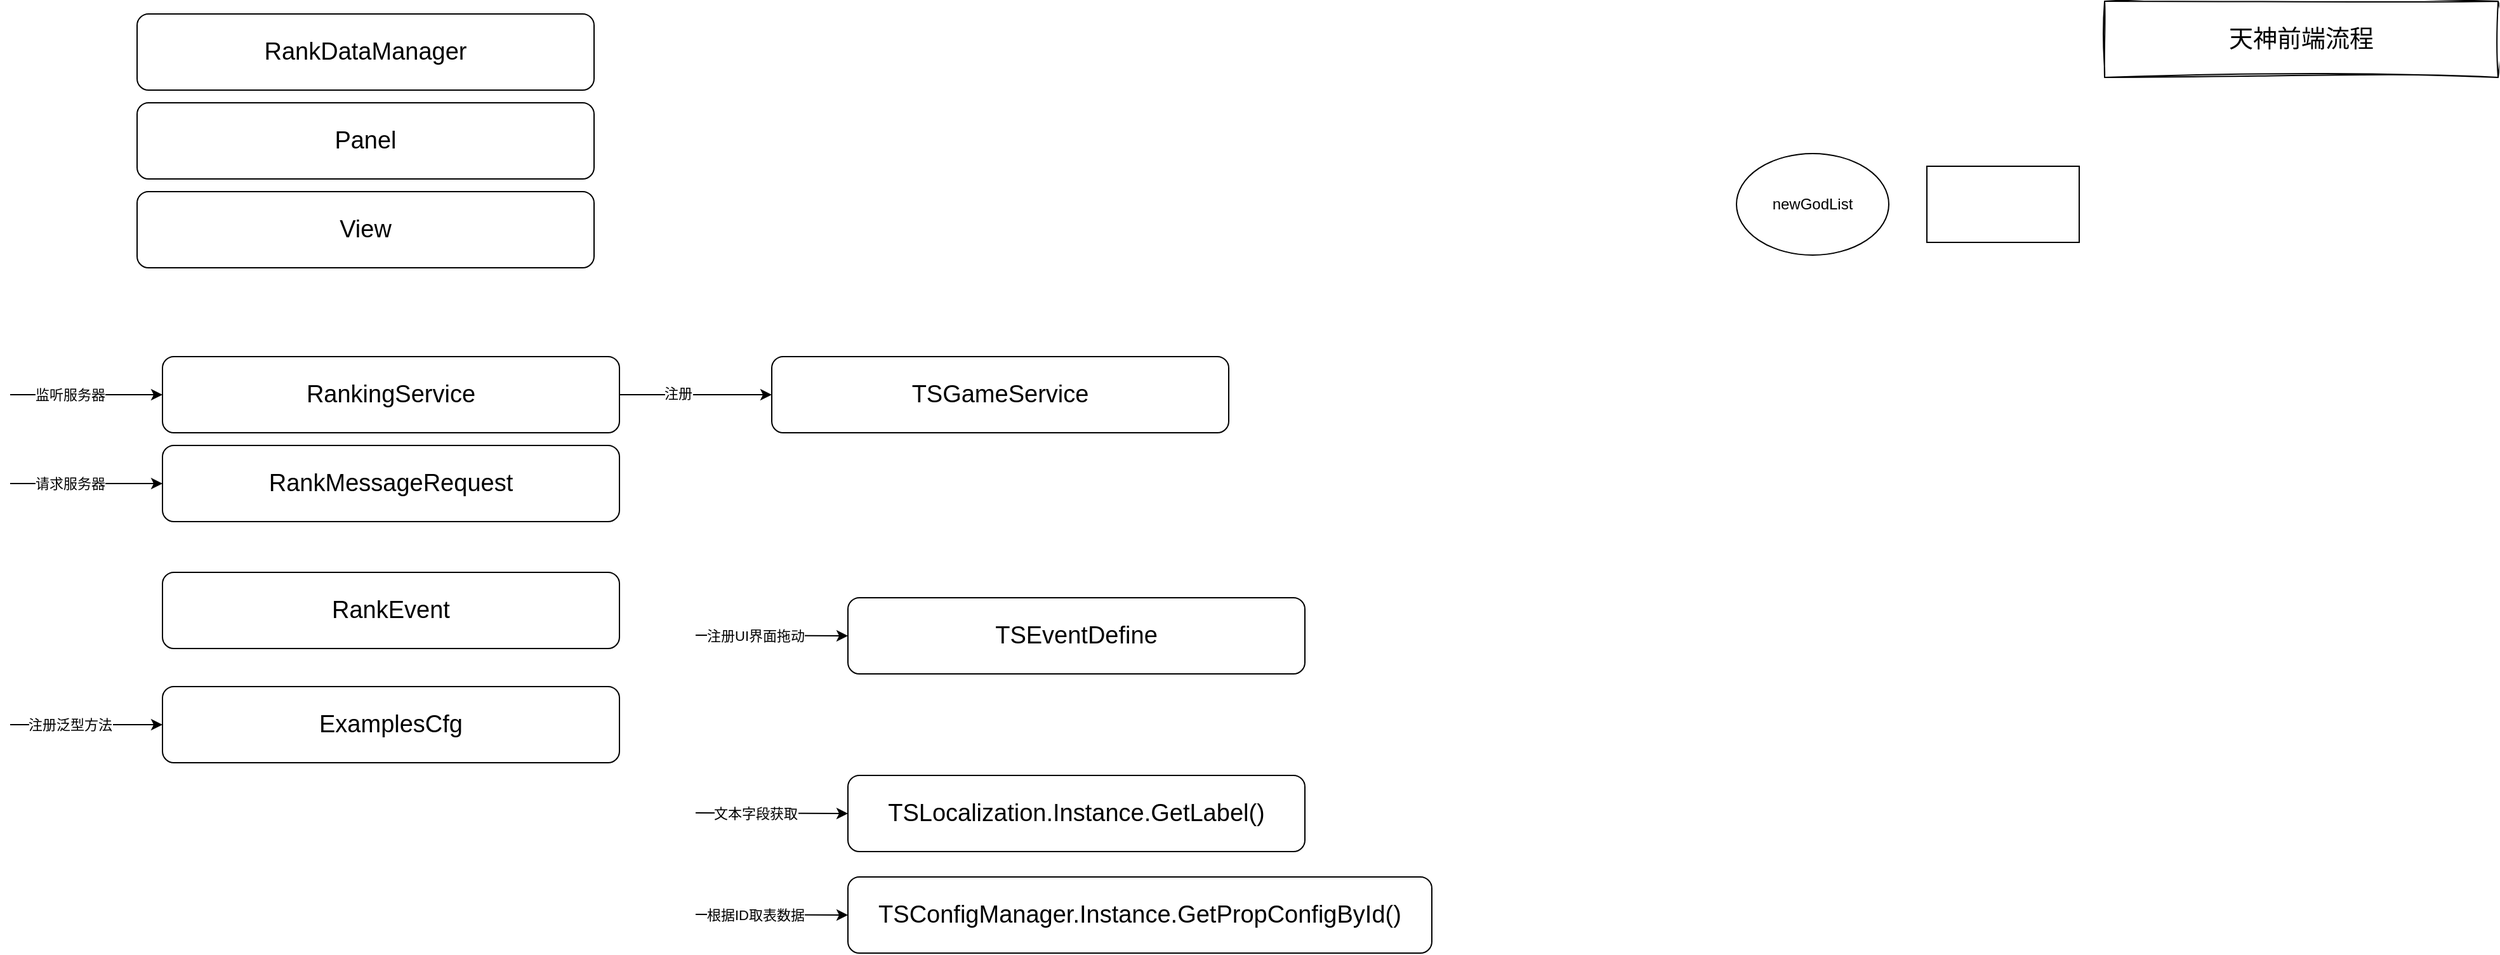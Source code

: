 <mxfile version="21.7.5" type="device">
  <diagram name="第 1 页" id="xw9rmRMVfsjoRQawxL_X">
    <mxGraphModel dx="1418" dy="748" grid="1" gridSize="10" guides="1" tooltips="1" connect="1" arrows="1" fold="1" page="1" pageScale="1" pageWidth="1169" pageHeight="827" math="0" shadow="0">
      <root>
        <mxCell id="0" />
        <mxCell id="1" parent="0" />
        <mxCell id="RehT4rrizof0umP3O2hm-1" value="Panel" style="rounded=1;whiteSpace=wrap;html=1;fontSize=19;" parent="1" vertex="1">
          <mxGeometry x="120" y="110" width="360" height="60" as="geometry" />
        </mxCell>
        <mxCell id="RehT4rrizof0umP3O2hm-2" value="View" style="rounded=1;whiteSpace=wrap;html=1;fontSize=19;" parent="1" vertex="1">
          <mxGeometry x="120" y="180" width="360" height="60" as="geometry" />
        </mxCell>
        <mxCell id="RehT4rrizof0umP3O2hm-4" value="RankEvent" style="rounded=1;whiteSpace=wrap;html=1;fontSize=19;" parent="1" vertex="1">
          <mxGeometry x="140" y="480" width="360" height="60" as="geometry" />
        </mxCell>
        <mxCell id="RehT4rrizof0umP3O2hm-9" style="edgeStyle=orthogonalEdgeStyle;rounded=0;orthogonalLoop=1;jettySize=auto;html=1;exitX=1;exitY=0.5;exitDx=0;exitDy=0;entryX=0;entryY=0.5;entryDx=0;entryDy=0;" parent="1" source="RehT4rrizof0umP3O2hm-5" target="RehT4rrizof0umP3O2hm-8" edge="1">
          <mxGeometry relative="1" as="geometry" />
        </mxCell>
        <mxCell id="RehT4rrizof0umP3O2hm-10" value="注册" style="edgeLabel;html=1;align=center;verticalAlign=middle;resizable=0;points=[];" parent="RehT4rrizof0umP3O2hm-9" vertex="1" connectable="0">
          <mxGeometry x="-0.233" y="1" relative="1" as="geometry">
            <mxPoint as="offset" />
          </mxGeometry>
        </mxCell>
        <mxCell id="RehT4rrizof0umP3O2hm-5" value="RankingService" style="rounded=1;whiteSpace=wrap;html=1;fontSize=19;" parent="1" vertex="1">
          <mxGeometry x="140" y="310" width="360" height="60" as="geometry" />
        </mxCell>
        <mxCell id="RehT4rrizof0umP3O2hm-6" value="RankDataManager" style="rounded=1;whiteSpace=wrap;html=1;fontSize=19;" parent="1" vertex="1">
          <mxGeometry x="120" y="40" width="360" height="60" as="geometry" />
        </mxCell>
        <mxCell id="RehT4rrizof0umP3O2hm-7" value="RankMessageRequest" style="rounded=1;whiteSpace=wrap;html=1;fontSize=19;" parent="1" vertex="1">
          <mxGeometry x="140" y="380" width="360" height="60" as="geometry" />
        </mxCell>
        <mxCell id="RehT4rrizof0umP3O2hm-8" value="TSGameService" style="rounded=1;whiteSpace=wrap;html=1;fontSize=19;" parent="1" vertex="1">
          <mxGeometry x="620" y="310" width="360" height="60" as="geometry" />
        </mxCell>
        <mxCell id="RehT4rrizof0umP3O2hm-11" value="" style="endArrow=classic;html=1;rounded=0;" parent="1" target="RehT4rrizof0umP3O2hm-5" edge="1">
          <mxGeometry width="50" height="50" relative="1" as="geometry">
            <mxPoint x="20" y="340" as="sourcePoint" />
            <mxPoint x="400" y="230" as="targetPoint" />
          </mxGeometry>
        </mxCell>
        <mxCell id="RehT4rrizof0umP3O2hm-12" value="监听服务器" style="edgeLabel;html=1;align=center;verticalAlign=middle;resizable=0;points=[];" parent="RehT4rrizof0umP3O2hm-11" vertex="1" connectable="0">
          <mxGeometry x="-0.222" relative="1" as="geometry">
            <mxPoint as="offset" />
          </mxGeometry>
        </mxCell>
        <mxCell id="RehT4rrizof0umP3O2hm-13" value="" style="endArrow=classic;html=1;rounded=0;" parent="1" target="RehT4rrizof0umP3O2hm-7" edge="1">
          <mxGeometry width="50" height="50" relative="1" as="geometry">
            <mxPoint x="20" y="410" as="sourcePoint" />
            <mxPoint x="140" y="410" as="targetPoint" />
          </mxGeometry>
        </mxCell>
        <mxCell id="RehT4rrizof0umP3O2hm-14" value="请求服务器" style="edgeLabel;html=1;align=center;verticalAlign=middle;resizable=0;points=[];" parent="RehT4rrizof0umP3O2hm-13" vertex="1" connectable="0">
          <mxGeometry x="-0.222" relative="1" as="geometry">
            <mxPoint as="offset" />
          </mxGeometry>
        </mxCell>
        <mxCell id="EBV0RJ19OaALPwJxTTmw-1" value="TSEventDefine" style="rounded=1;whiteSpace=wrap;html=1;fontSize=19;" parent="1" vertex="1">
          <mxGeometry x="680" y="500" width="360" height="60" as="geometry" />
        </mxCell>
        <mxCell id="EBV0RJ19OaALPwJxTTmw-2" value="" style="endArrow=classic;html=1;rounded=0;entryX=0;entryY=0.5;entryDx=0;entryDy=0;" parent="1" target="EBV0RJ19OaALPwJxTTmw-1" edge="1">
          <mxGeometry width="50" height="50" relative="1" as="geometry">
            <mxPoint x="560" y="529.5" as="sourcePoint" />
            <mxPoint x="680" y="529.5" as="targetPoint" />
          </mxGeometry>
        </mxCell>
        <mxCell id="EBV0RJ19OaALPwJxTTmw-3" value="注册UI界面拖动" style="edgeLabel;html=1;align=center;verticalAlign=middle;resizable=0;points=[];" parent="EBV0RJ19OaALPwJxTTmw-2" vertex="1" connectable="0">
          <mxGeometry x="-0.222" relative="1" as="geometry">
            <mxPoint as="offset" />
          </mxGeometry>
        </mxCell>
        <mxCell id="HImNNbLl8Bjn9Nicf1k5-2" value="TSLocalization.Instance.GetLabel()" style="rounded=1;whiteSpace=wrap;html=1;fontSize=19;" parent="1" vertex="1">
          <mxGeometry x="680" y="640" width="360" height="60" as="geometry" />
        </mxCell>
        <mxCell id="HImNNbLl8Bjn9Nicf1k5-3" value="" style="endArrow=classic;html=1;rounded=0;entryX=0;entryY=0.5;entryDx=0;entryDy=0;" parent="1" target="HImNNbLl8Bjn9Nicf1k5-2" edge="1">
          <mxGeometry width="50" height="50" relative="1" as="geometry">
            <mxPoint x="560" y="669.5" as="sourcePoint" />
            <mxPoint x="680" y="670" as="targetPoint" />
          </mxGeometry>
        </mxCell>
        <mxCell id="HImNNbLl8Bjn9Nicf1k5-4" value="文本字段获取" style="edgeLabel;html=1;align=center;verticalAlign=middle;resizable=0;points=[];" parent="HImNNbLl8Bjn9Nicf1k5-3" vertex="1" connectable="0">
          <mxGeometry x="-0.222" relative="1" as="geometry">
            <mxPoint as="offset" />
          </mxGeometry>
        </mxCell>
        <mxCell id="HImNNbLl8Bjn9Nicf1k5-7" value="TSConfigManager.Instance.GetPropConfigById()" style="rounded=1;whiteSpace=wrap;html=1;fontSize=19;" parent="1" vertex="1">
          <mxGeometry x="680" y="720" width="460" height="60" as="geometry" />
        </mxCell>
        <mxCell id="HImNNbLl8Bjn9Nicf1k5-8" value="" style="endArrow=classic;html=1;rounded=0;entryX=0;entryY=0.5;entryDx=0;entryDy=0;" parent="1" target="HImNNbLl8Bjn9Nicf1k5-7" edge="1">
          <mxGeometry width="50" height="50" relative="1" as="geometry">
            <mxPoint x="560" y="749.5" as="sourcePoint" />
            <mxPoint x="680" y="750" as="targetPoint" />
          </mxGeometry>
        </mxCell>
        <mxCell id="HImNNbLl8Bjn9Nicf1k5-9" value="根据ID取表数据" style="edgeLabel;html=1;align=center;verticalAlign=middle;resizable=0;points=[];" parent="HImNNbLl8Bjn9Nicf1k5-8" vertex="1" connectable="0">
          <mxGeometry x="-0.222" relative="1" as="geometry">
            <mxPoint as="offset" />
          </mxGeometry>
        </mxCell>
        <mxCell id="HImNNbLl8Bjn9Nicf1k5-10" value="天神前端流程" style="text;html=1;align=center;verticalAlign=middle;whiteSpace=wrap;rounded=0;fillColor=default;strokeColor=default;glass=0;sketch=1;curveFitting=1;jiggle=2;fontSize=19;" parent="1" vertex="1">
          <mxGeometry x="1670" y="30" width="310" height="60" as="geometry" />
        </mxCell>
        <mxCell id="HImNNbLl8Bjn9Nicf1k5-11" value="" style="rounded=0;whiteSpace=wrap;html=1;" parent="1" vertex="1">
          <mxGeometry x="1530" y="160" width="120" height="60" as="geometry" />
        </mxCell>
        <mxCell id="HImNNbLl8Bjn9Nicf1k5-12" value="newGodList" style="ellipse;whiteSpace=wrap;html=1;" parent="1" vertex="1">
          <mxGeometry x="1380" y="150" width="120" height="80" as="geometry" />
        </mxCell>
        <mxCell id="1mJV6rtV_YWxwyMlmSa9-5" value="ExamplesCfg" style="rounded=1;whiteSpace=wrap;html=1;fontSize=19;" vertex="1" parent="1">
          <mxGeometry x="140" y="570" width="360" height="60" as="geometry" />
        </mxCell>
        <mxCell id="1mJV6rtV_YWxwyMlmSa9-6" value="" style="endArrow=classic;html=1;rounded=0;" edge="1" parent="1" target="1mJV6rtV_YWxwyMlmSa9-5">
          <mxGeometry width="50" height="50" relative="1" as="geometry">
            <mxPoint x="20" y="600" as="sourcePoint" />
            <mxPoint x="140" y="600" as="targetPoint" />
          </mxGeometry>
        </mxCell>
        <mxCell id="1mJV6rtV_YWxwyMlmSa9-7" value="注册泛型方法" style="edgeLabel;html=1;align=center;verticalAlign=middle;resizable=0;points=[];" vertex="1" connectable="0" parent="1mJV6rtV_YWxwyMlmSa9-6">
          <mxGeometry x="-0.222" relative="1" as="geometry">
            <mxPoint as="offset" />
          </mxGeometry>
        </mxCell>
      </root>
    </mxGraphModel>
  </diagram>
</mxfile>
